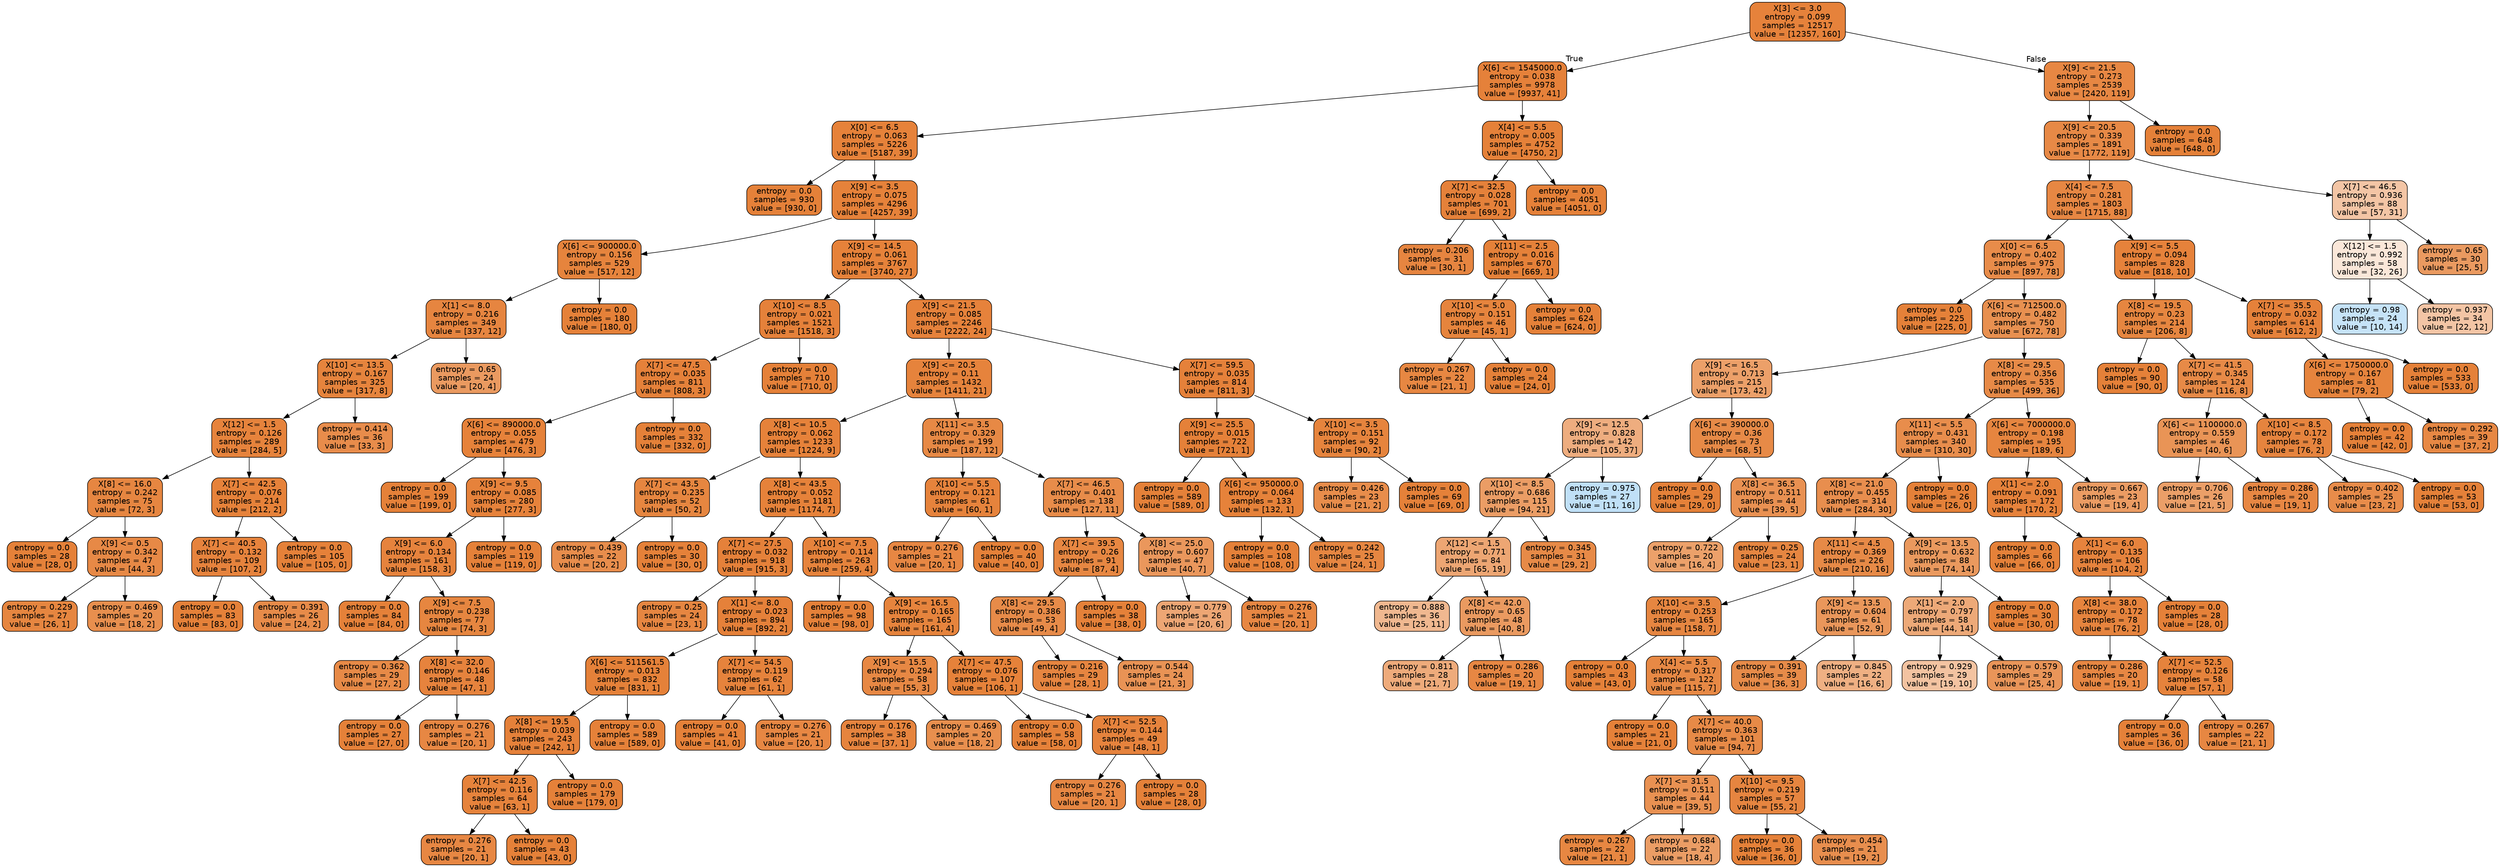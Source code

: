 digraph Tree {
node [shape=box, style="filled, rounded", color="black", fontname=helvetica] ;
edge [fontname=helvetica] ;
0 [label="X[3] <= 3.0\nentropy = 0.099\nsamples = 12517\nvalue = [12357, 160]", fillcolor="#e58139fc"] ;
1 [label="X[6] <= 1545000.0\nentropy = 0.038\nsamples = 9978\nvalue = [9937, 41]", fillcolor="#e58139fe"] ;
0 -> 1 [labeldistance=2.5, labelangle=45, headlabel="True"] ;
2 [label="X[0] <= 6.5\nentropy = 0.063\nsamples = 5226\nvalue = [5187, 39]", fillcolor="#e58139fd"] ;
1 -> 2 ;
3 [label="entropy = 0.0\nsamples = 930\nvalue = [930, 0]", fillcolor="#e58139ff"] ;
2 -> 3 ;
4 [label="X[9] <= 3.5\nentropy = 0.075\nsamples = 4296\nvalue = [4257, 39]", fillcolor="#e58139fd"] ;
2 -> 4 ;
5 [label="X[6] <= 900000.0\nentropy = 0.156\nsamples = 529\nvalue = [517, 12]", fillcolor="#e58139f9"] ;
4 -> 5 ;
6 [label="X[1] <= 8.0\nentropy = 0.216\nsamples = 349\nvalue = [337, 12]", fillcolor="#e58139f6"] ;
5 -> 6 ;
7 [label="X[10] <= 13.5\nentropy = 0.167\nsamples = 325\nvalue = [317, 8]", fillcolor="#e58139f9"] ;
6 -> 7 ;
8 [label="X[12] <= 1.5\nentropy = 0.126\nsamples = 289\nvalue = [284, 5]", fillcolor="#e58139fb"] ;
7 -> 8 ;
9 [label="X[8] <= 16.0\nentropy = 0.242\nsamples = 75\nvalue = [72, 3]", fillcolor="#e58139f4"] ;
8 -> 9 ;
10 [label="entropy = 0.0\nsamples = 28\nvalue = [28, 0]", fillcolor="#e58139ff"] ;
9 -> 10 ;
11 [label="X[9] <= 0.5\nentropy = 0.342\nsamples = 47\nvalue = [44, 3]", fillcolor="#e58139ee"] ;
9 -> 11 ;
12 [label="entropy = 0.229\nsamples = 27\nvalue = [26, 1]", fillcolor="#e58139f5"] ;
11 -> 12 ;
13 [label="entropy = 0.469\nsamples = 20\nvalue = [18, 2]", fillcolor="#e58139e3"] ;
11 -> 13 ;
14 [label="X[7] <= 42.5\nentropy = 0.076\nsamples = 214\nvalue = [212, 2]", fillcolor="#e58139fd"] ;
8 -> 14 ;
15 [label="X[7] <= 40.5\nentropy = 0.132\nsamples = 109\nvalue = [107, 2]", fillcolor="#e58139fa"] ;
14 -> 15 ;
16 [label="entropy = 0.0\nsamples = 83\nvalue = [83, 0]", fillcolor="#e58139ff"] ;
15 -> 16 ;
17 [label="entropy = 0.391\nsamples = 26\nvalue = [24, 2]", fillcolor="#e58139ea"] ;
15 -> 17 ;
18 [label="entropy = 0.0\nsamples = 105\nvalue = [105, 0]", fillcolor="#e58139ff"] ;
14 -> 18 ;
19 [label="entropy = 0.414\nsamples = 36\nvalue = [33, 3]", fillcolor="#e58139e8"] ;
7 -> 19 ;
20 [label="entropy = 0.65\nsamples = 24\nvalue = [20, 4]", fillcolor="#e58139cc"] ;
6 -> 20 ;
21 [label="entropy = 0.0\nsamples = 180\nvalue = [180, 0]", fillcolor="#e58139ff"] ;
5 -> 21 ;
22 [label="X[9] <= 14.5\nentropy = 0.061\nsamples = 3767\nvalue = [3740, 27]", fillcolor="#e58139fd"] ;
4 -> 22 ;
23 [label="X[10] <= 8.5\nentropy = 0.021\nsamples = 1521\nvalue = [1518, 3]", fillcolor="#e58139fe"] ;
22 -> 23 ;
24 [label="X[7] <= 47.5\nentropy = 0.035\nsamples = 811\nvalue = [808, 3]", fillcolor="#e58139fe"] ;
23 -> 24 ;
25 [label="X[6] <= 890000.0\nentropy = 0.055\nsamples = 479\nvalue = [476, 3]", fillcolor="#e58139fd"] ;
24 -> 25 ;
26 [label="entropy = 0.0\nsamples = 199\nvalue = [199, 0]", fillcolor="#e58139ff"] ;
25 -> 26 ;
27 [label="X[9] <= 9.5\nentropy = 0.085\nsamples = 280\nvalue = [277, 3]", fillcolor="#e58139fc"] ;
25 -> 27 ;
28 [label="X[9] <= 6.0\nentropy = 0.134\nsamples = 161\nvalue = [158, 3]", fillcolor="#e58139fa"] ;
27 -> 28 ;
29 [label="entropy = 0.0\nsamples = 84\nvalue = [84, 0]", fillcolor="#e58139ff"] ;
28 -> 29 ;
30 [label="X[9] <= 7.5\nentropy = 0.238\nsamples = 77\nvalue = [74, 3]", fillcolor="#e58139f5"] ;
28 -> 30 ;
31 [label="entropy = 0.362\nsamples = 29\nvalue = [27, 2]", fillcolor="#e58139ec"] ;
30 -> 31 ;
32 [label="X[8] <= 32.0\nentropy = 0.146\nsamples = 48\nvalue = [47, 1]", fillcolor="#e58139fa"] ;
30 -> 32 ;
33 [label="entropy = 0.0\nsamples = 27\nvalue = [27, 0]", fillcolor="#e58139ff"] ;
32 -> 33 ;
34 [label="entropy = 0.276\nsamples = 21\nvalue = [20, 1]", fillcolor="#e58139f2"] ;
32 -> 34 ;
35 [label="entropy = 0.0\nsamples = 119\nvalue = [119, 0]", fillcolor="#e58139ff"] ;
27 -> 35 ;
36 [label="entropy = 0.0\nsamples = 332\nvalue = [332, 0]", fillcolor="#e58139ff"] ;
24 -> 36 ;
37 [label="entropy = 0.0\nsamples = 710\nvalue = [710, 0]", fillcolor="#e58139ff"] ;
23 -> 37 ;
38 [label="X[9] <= 21.5\nentropy = 0.085\nsamples = 2246\nvalue = [2222, 24]", fillcolor="#e58139fc"] ;
22 -> 38 ;
39 [label="X[9] <= 20.5\nentropy = 0.11\nsamples = 1432\nvalue = [1411, 21]", fillcolor="#e58139fb"] ;
38 -> 39 ;
40 [label="X[8] <= 10.5\nentropy = 0.062\nsamples = 1233\nvalue = [1224, 9]", fillcolor="#e58139fd"] ;
39 -> 40 ;
41 [label="X[7] <= 43.5\nentropy = 0.235\nsamples = 52\nvalue = [50, 2]", fillcolor="#e58139f5"] ;
40 -> 41 ;
42 [label="entropy = 0.439\nsamples = 22\nvalue = [20, 2]", fillcolor="#e58139e6"] ;
41 -> 42 ;
43 [label="entropy = 0.0\nsamples = 30\nvalue = [30, 0]", fillcolor="#e58139ff"] ;
41 -> 43 ;
44 [label="X[8] <= 43.5\nentropy = 0.052\nsamples = 1181\nvalue = [1174, 7]", fillcolor="#e58139fd"] ;
40 -> 44 ;
45 [label="X[7] <= 27.5\nentropy = 0.032\nsamples = 918\nvalue = [915, 3]", fillcolor="#e58139fe"] ;
44 -> 45 ;
46 [label="entropy = 0.25\nsamples = 24\nvalue = [23, 1]", fillcolor="#e58139f4"] ;
45 -> 46 ;
47 [label="X[1] <= 8.0\nentropy = 0.023\nsamples = 894\nvalue = [892, 2]", fillcolor="#e58139fe"] ;
45 -> 47 ;
48 [label="X[6] <= 511561.5\nentropy = 0.013\nsamples = 832\nvalue = [831, 1]", fillcolor="#e58139ff"] ;
47 -> 48 ;
49 [label="X[8] <= 19.5\nentropy = 0.039\nsamples = 243\nvalue = [242, 1]", fillcolor="#e58139fe"] ;
48 -> 49 ;
50 [label="X[7] <= 42.5\nentropy = 0.116\nsamples = 64\nvalue = [63, 1]", fillcolor="#e58139fb"] ;
49 -> 50 ;
51 [label="entropy = 0.276\nsamples = 21\nvalue = [20, 1]", fillcolor="#e58139f2"] ;
50 -> 51 ;
52 [label="entropy = 0.0\nsamples = 43\nvalue = [43, 0]", fillcolor="#e58139ff"] ;
50 -> 52 ;
53 [label="entropy = 0.0\nsamples = 179\nvalue = [179, 0]", fillcolor="#e58139ff"] ;
49 -> 53 ;
54 [label="entropy = 0.0\nsamples = 589\nvalue = [589, 0]", fillcolor="#e58139ff"] ;
48 -> 54 ;
55 [label="X[7] <= 54.5\nentropy = 0.119\nsamples = 62\nvalue = [61, 1]", fillcolor="#e58139fb"] ;
47 -> 55 ;
56 [label="entropy = 0.0\nsamples = 41\nvalue = [41, 0]", fillcolor="#e58139ff"] ;
55 -> 56 ;
57 [label="entropy = 0.276\nsamples = 21\nvalue = [20, 1]", fillcolor="#e58139f2"] ;
55 -> 57 ;
58 [label="X[10] <= 7.5\nentropy = 0.114\nsamples = 263\nvalue = [259, 4]", fillcolor="#e58139fb"] ;
44 -> 58 ;
59 [label="entropy = 0.0\nsamples = 98\nvalue = [98, 0]", fillcolor="#e58139ff"] ;
58 -> 59 ;
60 [label="X[9] <= 16.5\nentropy = 0.165\nsamples = 165\nvalue = [161, 4]", fillcolor="#e58139f9"] ;
58 -> 60 ;
61 [label="X[9] <= 15.5\nentropy = 0.294\nsamples = 58\nvalue = [55, 3]", fillcolor="#e58139f1"] ;
60 -> 61 ;
62 [label="entropy = 0.176\nsamples = 38\nvalue = [37, 1]", fillcolor="#e58139f8"] ;
61 -> 62 ;
63 [label="entropy = 0.469\nsamples = 20\nvalue = [18, 2]", fillcolor="#e58139e3"] ;
61 -> 63 ;
64 [label="X[7] <= 47.5\nentropy = 0.076\nsamples = 107\nvalue = [106, 1]", fillcolor="#e58139fd"] ;
60 -> 64 ;
65 [label="entropy = 0.0\nsamples = 58\nvalue = [58, 0]", fillcolor="#e58139ff"] ;
64 -> 65 ;
66 [label="X[7] <= 52.5\nentropy = 0.144\nsamples = 49\nvalue = [48, 1]", fillcolor="#e58139fa"] ;
64 -> 66 ;
67 [label="entropy = 0.276\nsamples = 21\nvalue = [20, 1]", fillcolor="#e58139f2"] ;
66 -> 67 ;
68 [label="entropy = 0.0\nsamples = 28\nvalue = [28, 0]", fillcolor="#e58139ff"] ;
66 -> 68 ;
69 [label="X[11] <= 3.5\nentropy = 0.329\nsamples = 199\nvalue = [187, 12]", fillcolor="#e58139ef"] ;
39 -> 69 ;
70 [label="X[10] <= 5.5\nentropy = 0.121\nsamples = 61\nvalue = [60, 1]", fillcolor="#e58139fb"] ;
69 -> 70 ;
71 [label="entropy = 0.276\nsamples = 21\nvalue = [20, 1]", fillcolor="#e58139f2"] ;
70 -> 71 ;
72 [label="entropy = 0.0\nsamples = 40\nvalue = [40, 0]", fillcolor="#e58139ff"] ;
70 -> 72 ;
73 [label="X[7] <= 46.5\nentropy = 0.401\nsamples = 138\nvalue = [127, 11]", fillcolor="#e58139e9"] ;
69 -> 73 ;
74 [label="X[7] <= 39.5\nentropy = 0.26\nsamples = 91\nvalue = [87, 4]", fillcolor="#e58139f3"] ;
73 -> 74 ;
75 [label="X[8] <= 29.5\nentropy = 0.386\nsamples = 53\nvalue = [49, 4]", fillcolor="#e58139ea"] ;
74 -> 75 ;
76 [label="entropy = 0.216\nsamples = 29\nvalue = [28, 1]", fillcolor="#e58139f6"] ;
75 -> 76 ;
77 [label="entropy = 0.544\nsamples = 24\nvalue = [21, 3]", fillcolor="#e58139db"] ;
75 -> 77 ;
78 [label="entropy = 0.0\nsamples = 38\nvalue = [38, 0]", fillcolor="#e58139ff"] ;
74 -> 78 ;
79 [label="X[8] <= 25.0\nentropy = 0.607\nsamples = 47\nvalue = [40, 7]", fillcolor="#e58139d2"] ;
73 -> 79 ;
80 [label="entropy = 0.779\nsamples = 26\nvalue = [20, 6]", fillcolor="#e58139b3"] ;
79 -> 80 ;
81 [label="entropy = 0.276\nsamples = 21\nvalue = [20, 1]", fillcolor="#e58139f2"] ;
79 -> 81 ;
82 [label="X[7] <= 59.5\nentropy = 0.035\nsamples = 814\nvalue = [811, 3]", fillcolor="#e58139fe"] ;
38 -> 82 ;
83 [label="X[9] <= 25.5\nentropy = 0.015\nsamples = 722\nvalue = [721, 1]", fillcolor="#e58139ff"] ;
82 -> 83 ;
84 [label="entropy = 0.0\nsamples = 589\nvalue = [589, 0]", fillcolor="#e58139ff"] ;
83 -> 84 ;
85 [label="X[6] <= 950000.0\nentropy = 0.064\nsamples = 133\nvalue = [132, 1]", fillcolor="#e58139fd"] ;
83 -> 85 ;
86 [label="entropy = 0.0\nsamples = 108\nvalue = [108, 0]", fillcolor="#e58139ff"] ;
85 -> 86 ;
87 [label="entropy = 0.242\nsamples = 25\nvalue = [24, 1]", fillcolor="#e58139f4"] ;
85 -> 87 ;
88 [label="X[10] <= 3.5\nentropy = 0.151\nsamples = 92\nvalue = [90, 2]", fillcolor="#e58139f9"] ;
82 -> 88 ;
89 [label="entropy = 0.426\nsamples = 23\nvalue = [21, 2]", fillcolor="#e58139e7"] ;
88 -> 89 ;
90 [label="entropy = 0.0\nsamples = 69\nvalue = [69, 0]", fillcolor="#e58139ff"] ;
88 -> 90 ;
91 [label="X[4] <= 5.5\nentropy = 0.005\nsamples = 4752\nvalue = [4750, 2]", fillcolor="#e58139ff"] ;
1 -> 91 ;
92 [label="X[7] <= 32.5\nentropy = 0.028\nsamples = 701\nvalue = [699, 2]", fillcolor="#e58139fe"] ;
91 -> 92 ;
93 [label="entropy = 0.206\nsamples = 31\nvalue = [30, 1]", fillcolor="#e58139f6"] ;
92 -> 93 ;
94 [label="X[11] <= 2.5\nentropy = 0.016\nsamples = 670\nvalue = [669, 1]", fillcolor="#e58139ff"] ;
92 -> 94 ;
95 [label="X[10] <= 5.0\nentropy = 0.151\nsamples = 46\nvalue = [45, 1]", fillcolor="#e58139f9"] ;
94 -> 95 ;
96 [label="entropy = 0.267\nsamples = 22\nvalue = [21, 1]", fillcolor="#e58139f3"] ;
95 -> 96 ;
97 [label="entropy = 0.0\nsamples = 24\nvalue = [24, 0]", fillcolor="#e58139ff"] ;
95 -> 97 ;
98 [label="entropy = 0.0\nsamples = 624\nvalue = [624, 0]", fillcolor="#e58139ff"] ;
94 -> 98 ;
99 [label="entropy = 0.0\nsamples = 4051\nvalue = [4051, 0]", fillcolor="#e58139ff"] ;
91 -> 99 ;
100 [label="X[9] <= 21.5\nentropy = 0.273\nsamples = 2539\nvalue = [2420, 119]", fillcolor="#e58139f2"] ;
0 -> 100 [labeldistance=2.5, labelangle=-45, headlabel="False"] ;
101 [label="X[9] <= 20.5\nentropy = 0.339\nsamples = 1891\nvalue = [1772, 119]", fillcolor="#e58139ee"] ;
100 -> 101 ;
102 [label="X[4] <= 7.5\nentropy = 0.281\nsamples = 1803\nvalue = [1715, 88]", fillcolor="#e58139f2"] ;
101 -> 102 ;
103 [label="X[0] <= 6.5\nentropy = 0.402\nsamples = 975\nvalue = [897, 78]", fillcolor="#e58139e9"] ;
102 -> 103 ;
104 [label="entropy = 0.0\nsamples = 225\nvalue = [225, 0]", fillcolor="#e58139ff"] ;
103 -> 104 ;
105 [label="X[6] <= 712500.0\nentropy = 0.482\nsamples = 750\nvalue = [672, 78]", fillcolor="#e58139e1"] ;
103 -> 105 ;
106 [label="X[9] <= 16.5\nentropy = 0.713\nsamples = 215\nvalue = [173, 42]", fillcolor="#e58139c1"] ;
105 -> 106 ;
107 [label="X[9] <= 12.5\nentropy = 0.828\nsamples = 142\nvalue = [105, 37]", fillcolor="#e58139a5"] ;
106 -> 107 ;
108 [label="X[10] <= 8.5\nentropy = 0.686\nsamples = 115\nvalue = [94, 21]", fillcolor="#e58139c6"] ;
107 -> 108 ;
109 [label="X[12] <= 1.5\nentropy = 0.771\nsamples = 84\nvalue = [65, 19]", fillcolor="#e58139b4"] ;
108 -> 109 ;
110 [label="entropy = 0.888\nsamples = 36\nvalue = [25, 11]", fillcolor="#e581398f"] ;
109 -> 110 ;
111 [label="X[8] <= 42.0\nentropy = 0.65\nsamples = 48\nvalue = [40, 8]", fillcolor="#e58139cc"] ;
109 -> 111 ;
112 [label="entropy = 0.811\nsamples = 28\nvalue = [21, 7]", fillcolor="#e58139aa"] ;
111 -> 112 ;
113 [label="entropy = 0.286\nsamples = 20\nvalue = [19, 1]", fillcolor="#e58139f2"] ;
111 -> 113 ;
114 [label="entropy = 0.345\nsamples = 31\nvalue = [29, 2]", fillcolor="#e58139ed"] ;
108 -> 114 ;
115 [label="entropy = 0.975\nsamples = 27\nvalue = [11, 16]", fillcolor="#399de550"] ;
107 -> 115 ;
116 [label="X[6] <= 390000.0\nentropy = 0.36\nsamples = 73\nvalue = [68, 5]", fillcolor="#e58139ec"] ;
106 -> 116 ;
117 [label="entropy = 0.0\nsamples = 29\nvalue = [29, 0]", fillcolor="#e58139ff"] ;
116 -> 117 ;
118 [label="X[8] <= 36.5\nentropy = 0.511\nsamples = 44\nvalue = [39, 5]", fillcolor="#e58139de"] ;
116 -> 118 ;
119 [label="entropy = 0.722\nsamples = 20\nvalue = [16, 4]", fillcolor="#e58139bf"] ;
118 -> 119 ;
120 [label="entropy = 0.25\nsamples = 24\nvalue = [23, 1]", fillcolor="#e58139f4"] ;
118 -> 120 ;
121 [label="X[8] <= 29.5\nentropy = 0.356\nsamples = 535\nvalue = [499, 36]", fillcolor="#e58139ed"] ;
105 -> 121 ;
122 [label="X[11] <= 5.5\nentropy = 0.431\nsamples = 340\nvalue = [310, 30]", fillcolor="#e58139e6"] ;
121 -> 122 ;
123 [label="X[8] <= 21.0\nentropy = 0.455\nsamples = 314\nvalue = [284, 30]", fillcolor="#e58139e4"] ;
122 -> 123 ;
124 [label="X[11] <= 4.5\nentropy = 0.369\nsamples = 226\nvalue = [210, 16]", fillcolor="#e58139ec"] ;
123 -> 124 ;
125 [label="X[10] <= 3.5\nentropy = 0.253\nsamples = 165\nvalue = [158, 7]", fillcolor="#e58139f4"] ;
124 -> 125 ;
126 [label="entropy = 0.0\nsamples = 43\nvalue = [43, 0]", fillcolor="#e58139ff"] ;
125 -> 126 ;
127 [label="X[4] <= 5.5\nentropy = 0.317\nsamples = 122\nvalue = [115, 7]", fillcolor="#e58139ef"] ;
125 -> 127 ;
128 [label="entropy = 0.0\nsamples = 21\nvalue = [21, 0]", fillcolor="#e58139ff"] ;
127 -> 128 ;
129 [label="X[7] <= 40.0\nentropy = 0.363\nsamples = 101\nvalue = [94, 7]", fillcolor="#e58139ec"] ;
127 -> 129 ;
130 [label="X[7] <= 31.5\nentropy = 0.511\nsamples = 44\nvalue = [39, 5]", fillcolor="#e58139de"] ;
129 -> 130 ;
131 [label="entropy = 0.267\nsamples = 22\nvalue = [21, 1]", fillcolor="#e58139f3"] ;
130 -> 131 ;
132 [label="entropy = 0.684\nsamples = 22\nvalue = [18, 4]", fillcolor="#e58139c6"] ;
130 -> 132 ;
133 [label="X[10] <= 9.5\nentropy = 0.219\nsamples = 57\nvalue = [55, 2]", fillcolor="#e58139f6"] ;
129 -> 133 ;
134 [label="entropy = 0.0\nsamples = 36\nvalue = [36, 0]", fillcolor="#e58139ff"] ;
133 -> 134 ;
135 [label="entropy = 0.454\nsamples = 21\nvalue = [19, 2]", fillcolor="#e58139e4"] ;
133 -> 135 ;
136 [label="X[9] <= 13.5\nentropy = 0.604\nsamples = 61\nvalue = [52, 9]", fillcolor="#e58139d3"] ;
124 -> 136 ;
137 [label="entropy = 0.391\nsamples = 39\nvalue = [36, 3]", fillcolor="#e58139ea"] ;
136 -> 137 ;
138 [label="entropy = 0.845\nsamples = 22\nvalue = [16, 6]", fillcolor="#e581399f"] ;
136 -> 138 ;
139 [label="X[9] <= 13.5\nentropy = 0.632\nsamples = 88\nvalue = [74, 14]", fillcolor="#e58139cf"] ;
123 -> 139 ;
140 [label="X[1] <= 2.0\nentropy = 0.797\nsamples = 58\nvalue = [44, 14]", fillcolor="#e58139ae"] ;
139 -> 140 ;
141 [label="entropy = 0.929\nsamples = 29\nvalue = [19, 10]", fillcolor="#e5813979"] ;
140 -> 141 ;
142 [label="entropy = 0.579\nsamples = 29\nvalue = [25, 4]", fillcolor="#e58139d6"] ;
140 -> 142 ;
143 [label="entropy = 0.0\nsamples = 30\nvalue = [30, 0]", fillcolor="#e58139ff"] ;
139 -> 143 ;
144 [label="entropy = 0.0\nsamples = 26\nvalue = [26, 0]", fillcolor="#e58139ff"] ;
122 -> 144 ;
145 [label="X[6] <= 7000000.0\nentropy = 0.198\nsamples = 195\nvalue = [189, 6]", fillcolor="#e58139f7"] ;
121 -> 145 ;
146 [label="X[1] <= 2.0\nentropy = 0.091\nsamples = 172\nvalue = [170, 2]", fillcolor="#e58139fc"] ;
145 -> 146 ;
147 [label="entropy = 0.0\nsamples = 66\nvalue = [66, 0]", fillcolor="#e58139ff"] ;
146 -> 147 ;
148 [label="X[1] <= 6.0\nentropy = 0.135\nsamples = 106\nvalue = [104, 2]", fillcolor="#e58139fa"] ;
146 -> 148 ;
149 [label="X[8] <= 38.0\nentropy = 0.172\nsamples = 78\nvalue = [76, 2]", fillcolor="#e58139f8"] ;
148 -> 149 ;
150 [label="entropy = 0.286\nsamples = 20\nvalue = [19, 1]", fillcolor="#e58139f2"] ;
149 -> 150 ;
151 [label="X[7] <= 52.5\nentropy = 0.126\nsamples = 58\nvalue = [57, 1]", fillcolor="#e58139fb"] ;
149 -> 151 ;
152 [label="entropy = 0.0\nsamples = 36\nvalue = [36, 0]", fillcolor="#e58139ff"] ;
151 -> 152 ;
153 [label="entropy = 0.267\nsamples = 22\nvalue = [21, 1]", fillcolor="#e58139f3"] ;
151 -> 153 ;
154 [label="entropy = 0.0\nsamples = 28\nvalue = [28, 0]", fillcolor="#e58139ff"] ;
148 -> 154 ;
155 [label="entropy = 0.667\nsamples = 23\nvalue = [19, 4]", fillcolor="#e58139c9"] ;
145 -> 155 ;
156 [label="X[9] <= 5.5\nentropy = 0.094\nsamples = 828\nvalue = [818, 10]", fillcolor="#e58139fc"] ;
102 -> 156 ;
157 [label="X[8] <= 19.5\nentropy = 0.23\nsamples = 214\nvalue = [206, 8]", fillcolor="#e58139f5"] ;
156 -> 157 ;
158 [label="entropy = 0.0\nsamples = 90\nvalue = [90, 0]", fillcolor="#e58139ff"] ;
157 -> 158 ;
159 [label="X[7] <= 41.5\nentropy = 0.345\nsamples = 124\nvalue = [116, 8]", fillcolor="#e58139ed"] ;
157 -> 159 ;
160 [label="X[6] <= 1100000.0\nentropy = 0.559\nsamples = 46\nvalue = [40, 6]", fillcolor="#e58139d9"] ;
159 -> 160 ;
161 [label="entropy = 0.706\nsamples = 26\nvalue = [21, 5]", fillcolor="#e58139c2"] ;
160 -> 161 ;
162 [label="entropy = 0.286\nsamples = 20\nvalue = [19, 1]", fillcolor="#e58139f2"] ;
160 -> 162 ;
163 [label="X[10] <= 8.5\nentropy = 0.172\nsamples = 78\nvalue = [76, 2]", fillcolor="#e58139f8"] ;
159 -> 163 ;
164 [label="entropy = 0.402\nsamples = 25\nvalue = [23, 2]", fillcolor="#e58139e9"] ;
163 -> 164 ;
165 [label="entropy = 0.0\nsamples = 53\nvalue = [53, 0]", fillcolor="#e58139ff"] ;
163 -> 165 ;
166 [label="X[7] <= 35.5\nentropy = 0.032\nsamples = 614\nvalue = [612, 2]", fillcolor="#e58139fe"] ;
156 -> 166 ;
167 [label="X[6] <= 1750000.0\nentropy = 0.167\nsamples = 81\nvalue = [79, 2]", fillcolor="#e58139f9"] ;
166 -> 167 ;
168 [label="entropy = 0.0\nsamples = 42\nvalue = [42, 0]", fillcolor="#e58139ff"] ;
167 -> 168 ;
169 [label="entropy = 0.292\nsamples = 39\nvalue = [37, 2]", fillcolor="#e58139f1"] ;
167 -> 169 ;
170 [label="entropy = 0.0\nsamples = 533\nvalue = [533, 0]", fillcolor="#e58139ff"] ;
166 -> 170 ;
171 [label="X[7] <= 46.5\nentropy = 0.936\nsamples = 88\nvalue = [57, 31]", fillcolor="#e5813974"] ;
101 -> 171 ;
172 [label="X[12] <= 1.5\nentropy = 0.992\nsamples = 58\nvalue = [32, 26]", fillcolor="#e5813930"] ;
171 -> 172 ;
173 [label="entropy = 0.98\nsamples = 24\nvalue = [10, 14]", fillcolor="#399de549"] ;
172 -> 173 ;
174 [label="entropy = 0.937\nsamples = 34\nvalue = [22, 12]", fillcolor="#e5813974"] ;
172 -> 174 ;
175 [label="entropy = 0.65\nsamples = 30\nvalue = [25, 5]", fillcolor="#e58139cc"] ;
171 -> 175 ;
176 [label="entropy = 0.0\nsamples = 648\nvalue = [648, 0]", fillcolor="#e58139ff"] ;
100 -> 176 ;
}